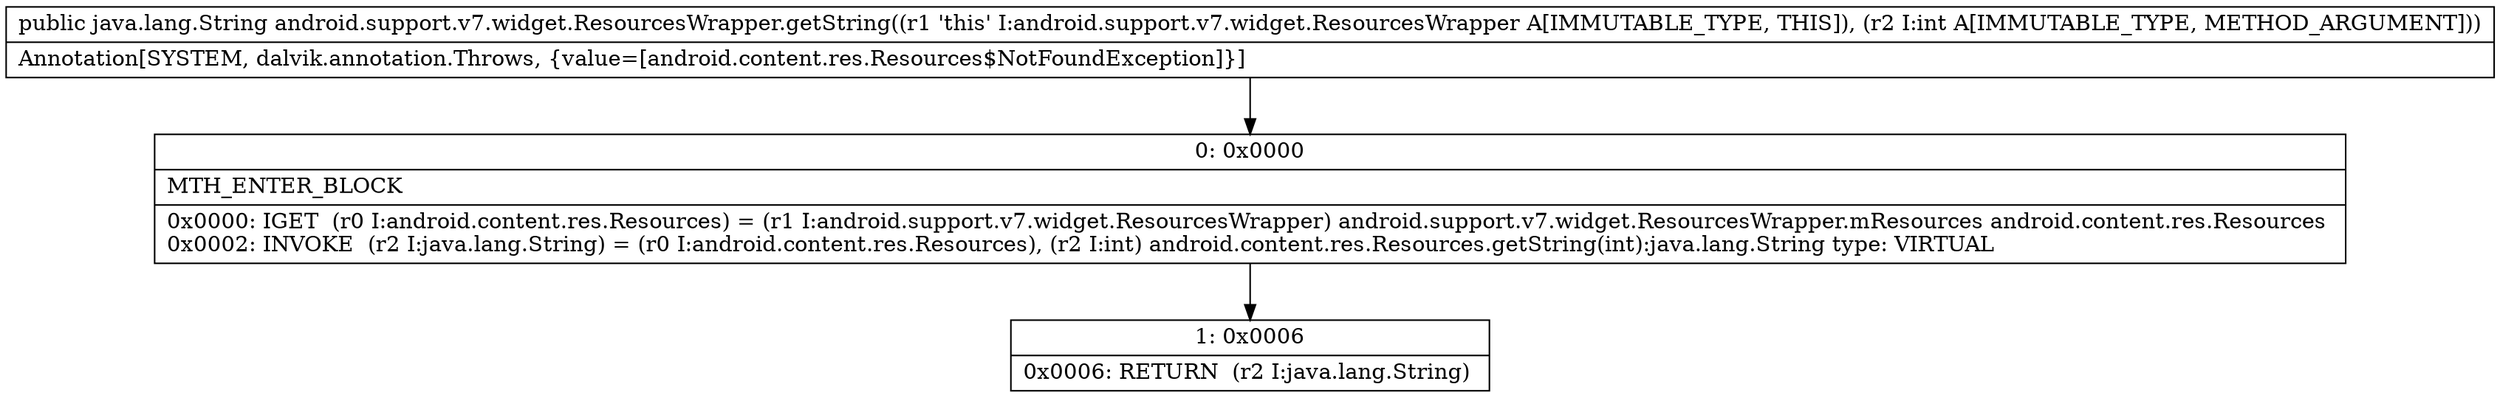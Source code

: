digraph "CFG forandroid.support.v7.widget.ResourcesWrapper.getString(I)Ljava\/lang\/String;" {
Node_0 [shape=record,label="{0\:\ 0x0000|MTH_ENTER_BLOCK\l|0x0000: IGET  (r0 I:android.content.res.Resources) = (r1 I:android.support.v7.widget.ResourcesWrapper) android.support.v7.widget.ResourcesWrapper.mResources android.content.res.Resources \l0x0002: INVOKE  (r2 I:java.lang.String) = (r0 I:android.content.res.Resources), (r2 I:int) android.content.res.Resources.getString(int):java.lang.String type: VIRTUAL \l}"];
Node_1 [shape=record,label="{1\:\ 0x0006|0x0006: RETURN  (r2 I:java.lang.String) \l}"];
MethodNode[shape=record,label="{public java.lang.String android.support.v7.widget.ResourcesWrapper.getString((r1 'this' I:android.support.v7.widget.ResourcesWrapper A[IMMUTABLE_TYPE, THIS]), (r2 I:int A[IMMUTABLE_TYPE, METHOD_ARGUMENT]))  | Annotation[SYSTEM, dalvik.annotation.Throws, \{value=[android.content.res.Resources$NotFoundException]\}]\l}"];
MethodNode -> Node_0;
Node_0 -> Node_1;
}

